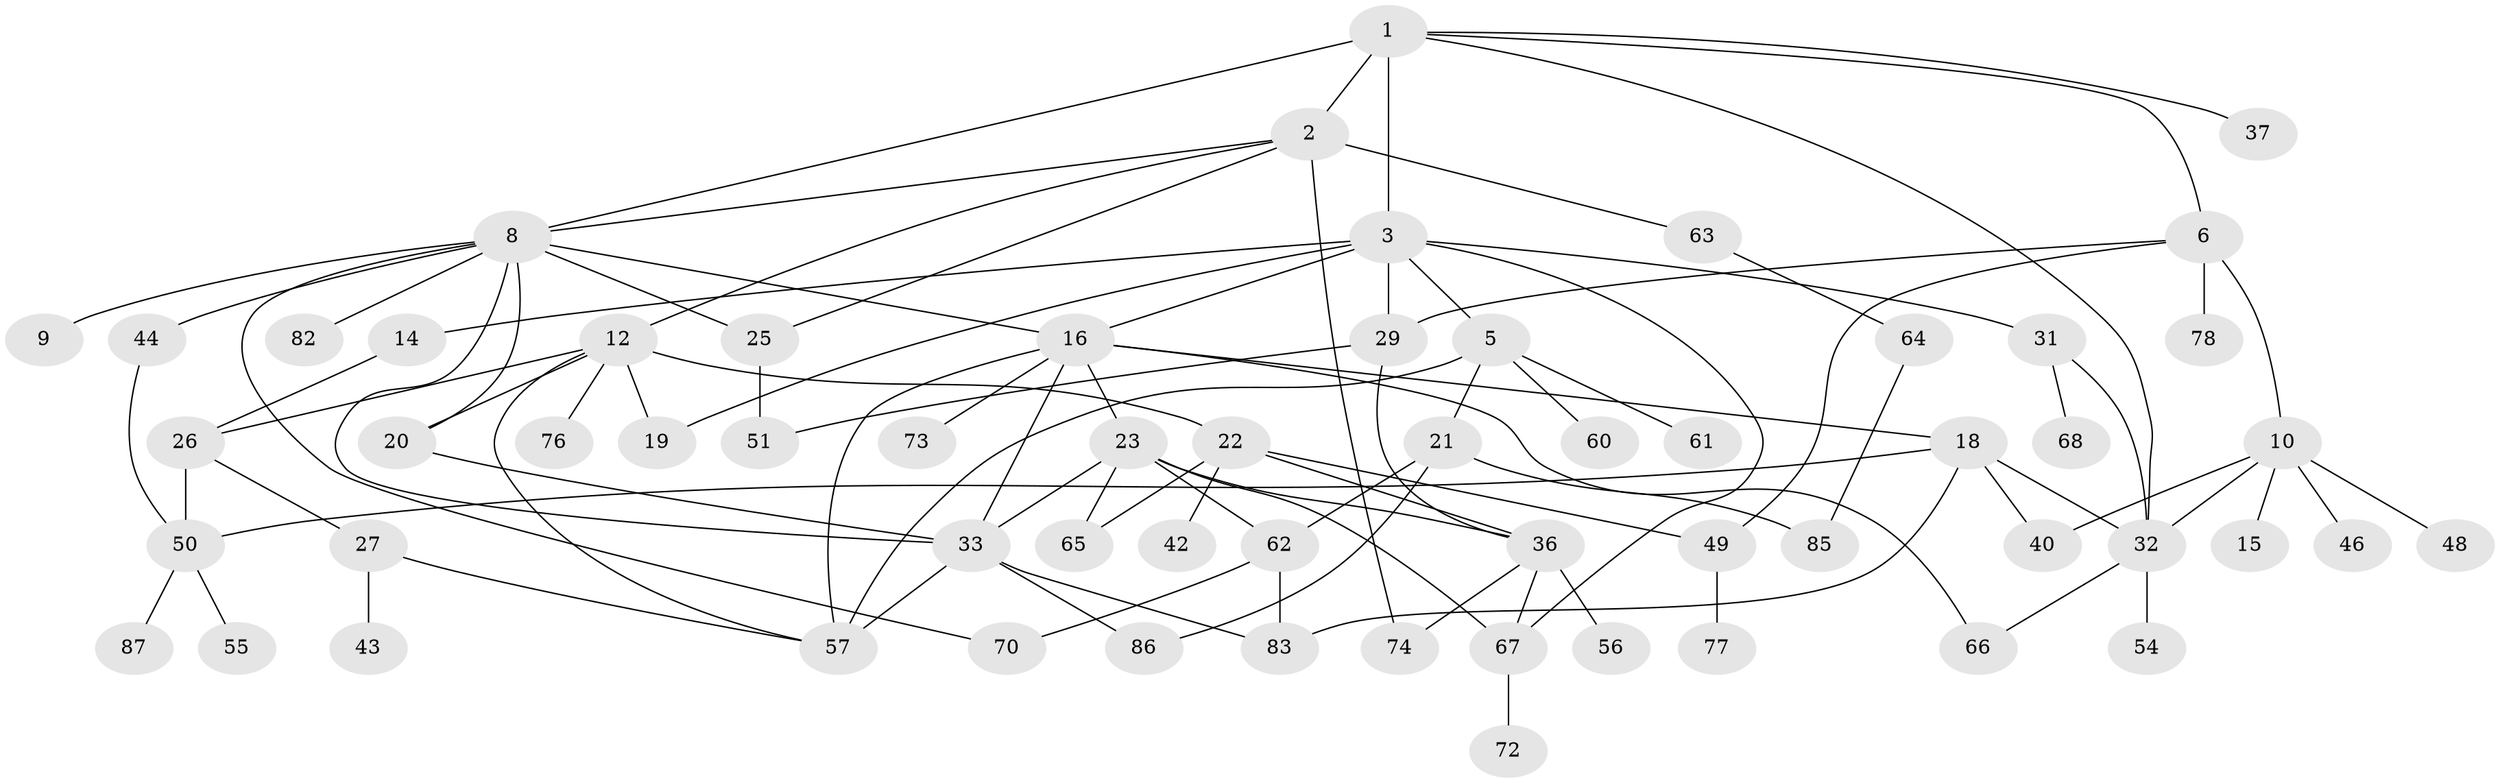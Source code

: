 // Generated by graph-tools (version 1.1) at 2025/51/02/27/25 19:51:36]
// undirected, 61 vertices, 95 edges
graph export_dot {
graph [start="1"]
  node [color=gray90,style=filled];
  1 [super="+7"];
  2 [super="+11"];
  3 [super="+4"];
  5 [super="+79"];
  6 [super="+41"];
  8 [super="+13"];
  9;
  10 [super="+35"];
  12 [super="+17"];
  14;
  15;
  16 [super="+38"];
  18 [super="+28"];
  19 [super="+47"];
  20 [super="+75"];
  21 [super="+69"];
  22 [super="+24"];
  23 [super="+52"];
  25 [super="+45"];
  26 [super="+30"];
  27 [super="+89"];
  29 [super="+90"];
  31 [super="+53"];
  32 [super="+71"];
  33 [super="+34"];
  36 [super="+39"];
  37;
  40;
  42;
  43;
  44 [super="+80"];
  46;
  48;
  49;
  50 [super="+58"];
  51 [super="+91"];
  54;
  55;
  56;
  57 [super="+59"];
  60;
  61;
  62;
  63;
  64 [super="+88"];
  65;
  66;
  67 [super="+81"];
  68 [super="+84"];
  70;
  72;
  73;
  74;
  76;
  77;
  78;
  82;
  83;
  85;
  86;
  87;
  1 -- 2 [weight=2];
  1 -- 3;
  1 -- 6;
  1 -- 8;
  1 -- 37;
  1 -- 32;
  2 -- 74;
  2 -- 25;
  2 -- 8;
  2 -- 12;
  2 -- 63;
  3 -- 5;
  3 -- 19;
  3 -- 67;
  3 -- 16;
  3 -- 29;
  3 -- 14;
  3 -- 31;
  5 -- 21;
  5 -- 60;
  5 -- 61;
  5 -- 57;
  6 -- 10;
  6 -- 29;
  6 -- 49;
  6 -- 78;
  8 -- 9;
  8 -- 25;
  8 -- 44;
  8 -- 70;
  8 -- 82;
  8 -- 33;
  8 -- 16;
  8 -- 20;
  10 -- 15;
  10 -- 32;
  10 -- 46;
  10 -- 48;
  10 -- 40;
  12 -- 20 [weight=2];
  12 -- 76;
  12 -- 19;
  12 -- 57;
  12 -- 26;
  12 -- 22;
  14 -- 26;
  16 -- 18;
  16 -- 23;
  16 -- 73;
  16 -- 33;
  16 -- 66;
  16 -- 57;
  18 -- 40;
  18 -- 83;
  18 -- 50;
  18 -- 32;
  20 -- 33;
  21 -- 85;
  21 -- 86;
  21 -- 62;
  22 -- 36;
  22 -- 65;
  22 -- 49;
  22 -- 42;
  23 -- 65;
  23 -- 67;
  23 -- 36;
  23 -- 33;
  23 -- 62;
  25 -- 51;
  26 -- 27;
  26 -- 50;
  27 -- 43;
  27 -- 57;
  29 -- 51;
  29 -- 36;
  31 -- 68;
  31 -- 32;
  32 -- 54;
  32 -- 66;
  33 -- 83;
  33 -- 86;
  33 -- 57;
  36 -- 56;
  36 -- 74;
  36 -- 67;
  44 -- 50;
  49 -- 77;
  50 -- 55;
  50 -- 87;
  62 -- 83;
  62 -- 70;
  63 -- 64;
  64 -- 85;
  67 -- 72;
}

